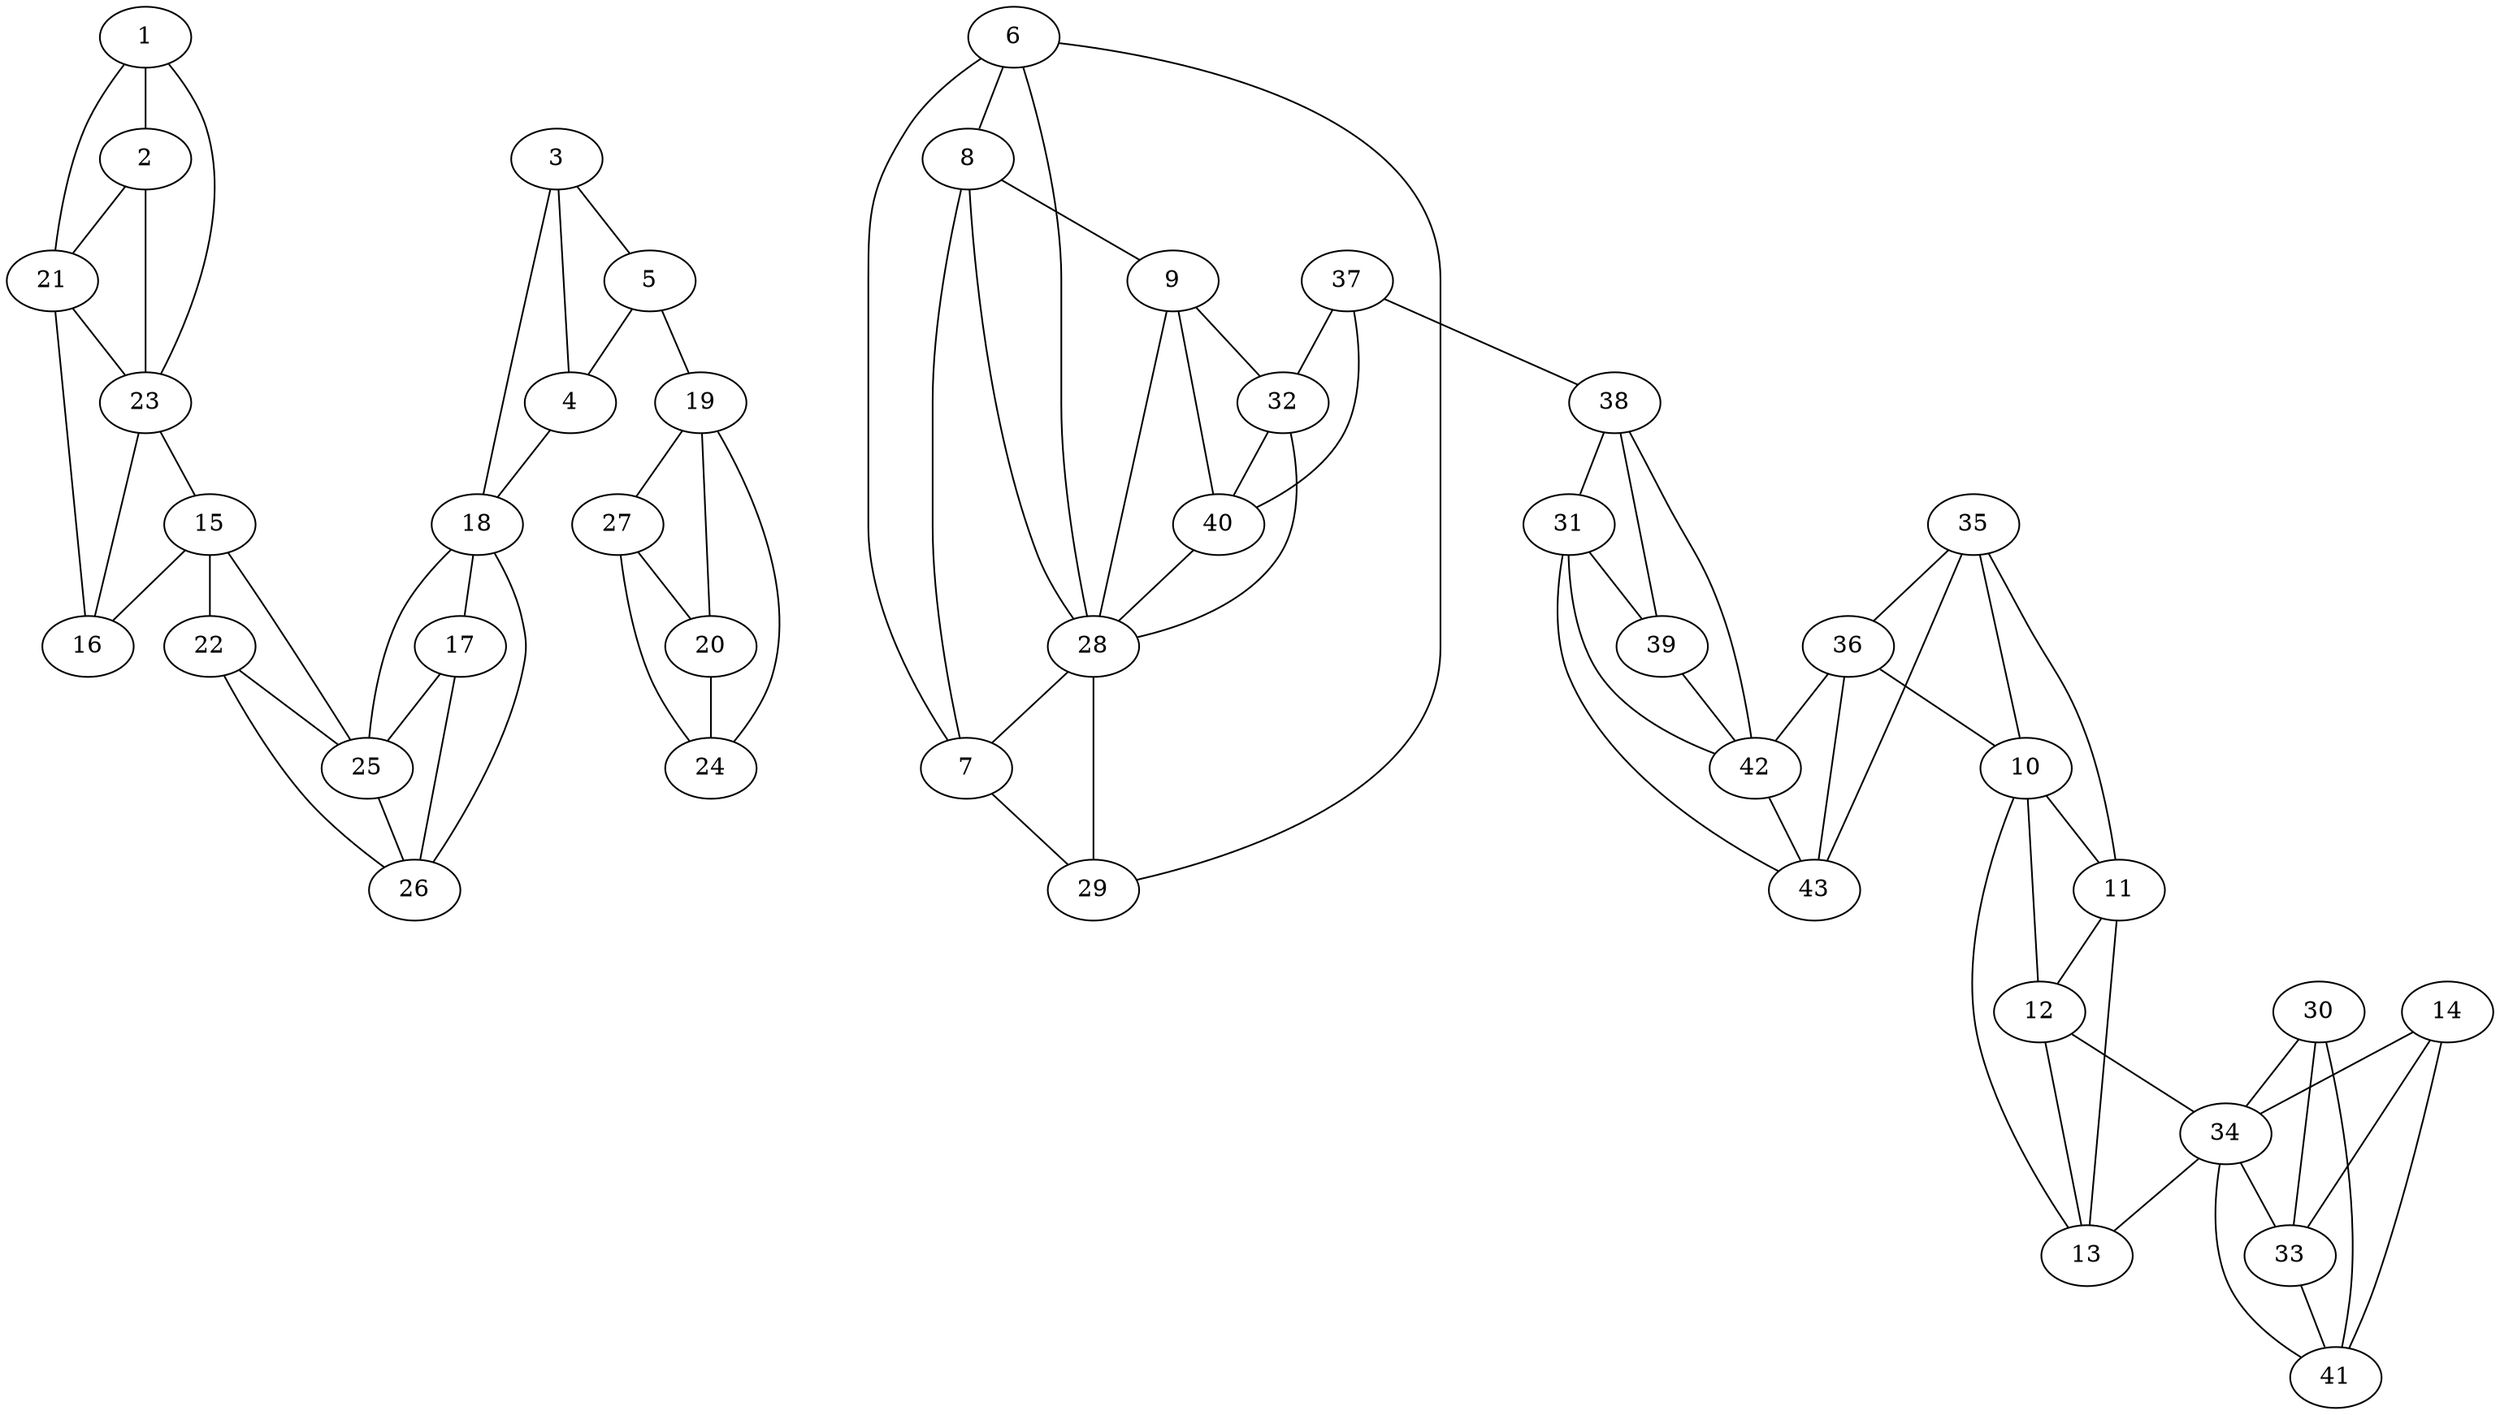 graph pdb1eoa {
	1	 [aaLength=6,
		sequence=GGPYVH,
		type=0];
	2	 [aaLength=5,
		sequence=IGLLP,
		type=0];
	1 -- 2	 [distance0="8.121567",
		frequency=1,
		type0=1];
	21	 [aaLength=6,
		sequence=TQGQRI,
		type=1];
	1 -- 21	 [distance0="36.28161",
		frequency=1,
		type0=2];
	23	 [aaLength=2,
		sequence=LE,
		type=1];
	1 -- 23	 [distance0="42.4188",
		frequency=1,
		type0=3];
	2 -- 21	 [distance0="34.72874",
		distance1="20.0",
		frequency=2,
		type0=2,
		type1=4];
	2 -- 23	 [distance0="40.06352",
		frequency=1,
		type0=3];
	3	 [aaLength=7,
		sequence=LHTRVYF,
		type=0];
	5	 [aaLength=6,
		sequence=KDPVLN,
		type=0];
	3 -- 5	 [distance0="22.17646",
		frequency=1,
		type0=2];
	4	 [aaLength=6,
		sequence=DDEAEA,
		type=0];
	3 -- 4	 [distance0="11.30281",
		distance1="0.0",
		frequency=2,
		type0=1,
		type1=5];
	18	 [aaLength=7,
		sequence=IFARGIN,
		type=1];
	3 -- 18	 [distance0="57.36277",
		frequency=1,
		type0=3];
	4 -- 18	 [distance0="50.41396",
		frequency=1,
		type0=3];
	5 -- 4	 [distance0="16.35877",
		frequency=1,
		type0=1];
	19	 [aaLength=5,
		sequence=EWATR,
		type=1];
	5 -- 19	 [distance0="52.51341",
		distance1="2.0",
		frequency=2,
		type0=3,
		type1=4];
	6	 [aaLength=5,
		sequence=vanDerWaals,
		type=0];
	7	 [aaLength=5,
		sequence=vanDerWaals,
		type=0];
	6 -- 7	 [distance0="18.03011",
		distance1="0.0",
		frequency=2,
		type0=1,
		type1=4];
	8	 [aaLength=6,
		sequence=vanDerWaals,
		type=0];
	6 -- 8	 [distance0="35.79522",
		frequency=1,
		type0=3];
	29	 [aaLength=5,
		sequence=vanDerWaals,
		type=1];
	7 -- 29	 [distance0="33.82042",
		frequency=1,
		type0=3];
	8 -- 7	 [distance0="35.70895",
		frequency=1,
		type0=2];
	9	 [aaLength=5,
		sequence=vanDerWaals,
		type=0];
	8 -- 9	 [distance0="22.64148",
		distance1="0.0",
		frequency=2,
		type0=1,
		type1=4];
	28	 [aaLength=2,
		sequence=vanDerWaals,
		type=1];
	9 -- 28	 [distance0="36.0372",
		frequency=1,
		type0=2];
	32	 [aaLength=10,
		sequence=vanDerWaals,
		type=1];
	9 -- 32	 [distance0="41.21504",
		frequency=1,
		type0=3];
	40	 [aaLength=10,
		sequence=vanDerWaals,
		type=1];
	9 -- 40	 [distance0="0.0",
		frequency=1,
		type0=4];
	10	 [aaLength=5,
		sequence=vanDerWaals,
		type=0];
	11	 [aaLength=7,
		sequence=vanDerWaals,
		type=0];
	10 -- 11	 [distance0="31.81451",
		frequency=1,
		type0=1];
	12	 [aaLength=5,
		sequence=vanDerWaals,
		type=0];
	10 -- 12	 [distance0="32.39031",
		frequency=1,
		type0=2];
	13	 [aaLength=7,
		sequence=vanDerWaals,
		type=0];
	10 -- 13	 [distance0="33.06734",
		frequency=1,
		type0=3];
	35	 [aaLength=7,
		sequence=vanDerWaals,
		type=1];
	10 -- 35	 [distance0="0.0",
		frequency=1,
		type0=5];
	11 -- 12	 [distance0="11.57629",
		distance1="0.0",
		frequency=2,
		type0=1,
		type1=4];
	12 -- 13	 [distance0="11.41482",
		distance1="0.0",
		frequency=2,
		type0=1,
		type1=4];
	34	 [aaLength=4,
		sequence=vanDerWaals,
		type=1];
	12 -- 34	 [distance0="22.37279",
		frequency=1,
		type0=3];
	13 -- 11	 [distance0="17.94384",
		frequency=1,
		type0=2];
	14	 [aaLength=4,
		sequence=vanDerWaals,
		type=0];
	33	 [aaLength=4,
		sequence=vanDerWaals,
		type=1];
	14 -- 33	 [distance0="20.39357",
		distance1="0.0",
		frequency=2,
		type0=2,
		type1=4];
	14 -- 34	 [distance0="18.97097",
		frequency=1,
		type0=1];
	41	 [aaLength=3,
		sequence=vanDerWaals,
		type=1];
	14 -- 41	 [distance0="23.66216",
		frequency=1,
		type0=3];
	15	 [aaLength=5,
		sequence=KQVDP,
		type=1];
	16	 [aaLength=5,
		sequence=LRDVL,
		type=1];
	15 -- 16	 [distance0="25.0",
		frequency=1,
		type0=3];
	22	 [aaLength=6,
		sequence=TGADFG,
		type=1];
	15 -- 22	 [distance0="12.0",
		distance1="7.0",
		frequency=2,
		type0=1,
		type1=4];
	25	 [aaLength=2,
		sequence=SF,
		type=1];
	15 -- 25	 [distance0="22.0",
		frequency=1,
		type0=2];
	16 -- 21	 [distance0="19.0",
		frequency=1,
		type0=2];
	16 -- 23	 [distance0="12.0",
		frequency=1,
		type0=1];
	17	 [aaLength=7,
		sequence=GRKGSTQ,
		type=1];
	17 -- 25	 [distance0="11.0",
		frequency=1,
		type0=2];
	26	 [aaLength=2,
		sequence=GA,
		type=1];
	17 -- 26	 [distance0="4.0",
		frequency=1,
		type0=1];
	18 -- 17	 [distance0="14.0",
		frequency=1,
		type0=1];
	18 -- 25	 [distance0="25.0",
		frequency=1,
		type0=3];
	18 -- 26	 [distance0="18.0",
		frequency=1,
		type0=2];
	20	 [aaLength=3,
		sequence=KRE,
		type=1];
	19 -- 20	 [distance0="11.0",
		distance1="6.0",
		frequency=2,
		type0=1,
		type1=4];
	24	 [aaLength=2,
		sequence=DG,
		type=1];
	19 -- 24	 [distance0="16.0",
		frequency=1,
		type0=2];
	27	 [aaLength=2,
		sequence=IQ,
		type=1];
	19 -- 27	 [distance0="27.0",
		frequency=1,
		type0=3];
	20 -- 24	 [distance0="5.0",
		distance1="2.0",
		frequency=2,
		type0=1,
		type1=4];
	21 -- 23	 [distance0="7.0",
		distance1="1.0",
		frequency=2,
		type0=1,
		type1=4];
	22 -- 25	 [distance0="10.0",
		distance1="4.0",
		frequency=2,
		type0=1,
		type1=4];
	22 -- 26	 [distance0="17.0",
		frequency=1,
		type0=3];
	23 -- 15	 [distance0="37.0",
		frequency=1,
		type0=3];
	25 -- 26	 [distance0="7.0",
		distance1="5.0",
		frequency=2,
		type0=1,
		type1=4];
	27 -- 20	 [distance0="16.0",
		frequency=1,
		type0=2];
	27 -- 24	 [distance0="11.0",
		frequency=1,
		type0=1];
	28 -- 6	 [distance0="35.90958",
		frequency=1,
		type0=3];
	28 -- 7	 [distance0="30.21292",
		frequency=1,
		type0=1];
	28 -- 8	 [distance0="0.0",
		frequency=1,
		type0=4];
	28 -- 29	 [distance0="33.0",
		frequency=1,
		type0=2];
	29 -- 6	 [distance0="26.9907",
		distance1="0.0",
		frequency=2,
		type0=1,
		type1=4];
	30	 [aaLength=4,
		sequence=vanDerWaals,
		type=1];
	30 -- 33	 [distance0="11.0",
		frequency=1,
		type0=2];
	30 -- 34	 [distance0="25.0",
		frequency=1,
		type0=3];
	30 -- 41	 [distance0="5.0",
		frequency=1,
		type0=1];
	31	 [aaLength=7,
		sequence=vanDerWaals,
		type=1];
	39	 [aaLength=7,
		sequence=vanDerWaals,
		type=1];
	31 -- 39	 [distance0="0.0",
		frequency=1,
		type0=5];
	32 -- 28	 [distance0="40.0",
		frequency=1,
		type0=3];
	32 -- 40	 [distance0="0.0",
		frequency=1,
		type0=1];
	33 -- 41	 [distance0="6.0",
		distance1="0.0",
		frequency=2,
		type0=1,
		type1=4];
	34 -- 13	 [distance0="18.92213",
		frequency=1,
		type0=2];
	34 -- 33	 [distance0="14.0",
		frequency=1,
		type0=1];
	35 -- 11	 [distance0="12.82052",
		distance1="0.0",
		frequency=2,
		type0=1,
		type1=4];
	36	 [aaLength=7,
		sequence=vanDerWaals,
		type=1];
	35 -- 36	 [distance0="14.0",
		frequency=1,
		type0=2];
	43	 [aaLength=3,
		sequence=vanDerWaals,
		type=1];
	35 -- 43	 [distance0="19.0",
		frequency=1,
		type0=3];
	36 -- 10	 [distance0="0.0",
		frequency=1,
		type0=4];
	42	 [aaLength=3,
		sequence=vanDerWaals,
		type=1];
	36 -- 42	 [distance0="13.0",
		frequency=1,
		type0=2];
	36 -- 43	 [distance0="5.0",
		frequency=1,
		type0=1];
	37	 [aaLength=5,
		sequence=vanDerWaals,
		type=1];
	37 -- 32	 [distance0="19.0",
		frequency=1,
		type0=1];
	38	 [aaLength=5,
		sequence=vanDerWaals,
		type=1];
	37 -- 38	 [distance0="30.0",
		distance1="0.0",
		frequency=2,
		type0=3,
		type1=4];
	37 -- 40	 [distance0="19.0",
		frequency=1,
		type0=2];
	38 -- 31	 [distance0="10.0",
		distance1="0.0",
		frequency=2,
		type0=1,
		type1=4];
	38 -- 39	 [distance0="10.0",
		frequency=1,
		type0=2];
	38 -- 42	 [distance0="21.0",
		frequency=1,
		type0=3];
	39 -- 42	 [distance0="11.0",
		distance1="0.0",
		frequency=2,
		type0=3,
		type1=4];
	40 -- 28	 [distance0="40.0",
		frequency=1,
		type0=3];
	41 -- 34	 [distance0="20.0",
		frequency=1,
		type0=3];
	42 -- 31	 [distance0="11.0",
		frequency=1,
		type0=2];
	42 -- 43	 [distance0="8.0",
		distance1="0.0",
		frequency=2,
		type0=1,
		type1=4];
	43 -- 31	 [distance0="19.0",
		frequency=1,
		type0=3];
}
